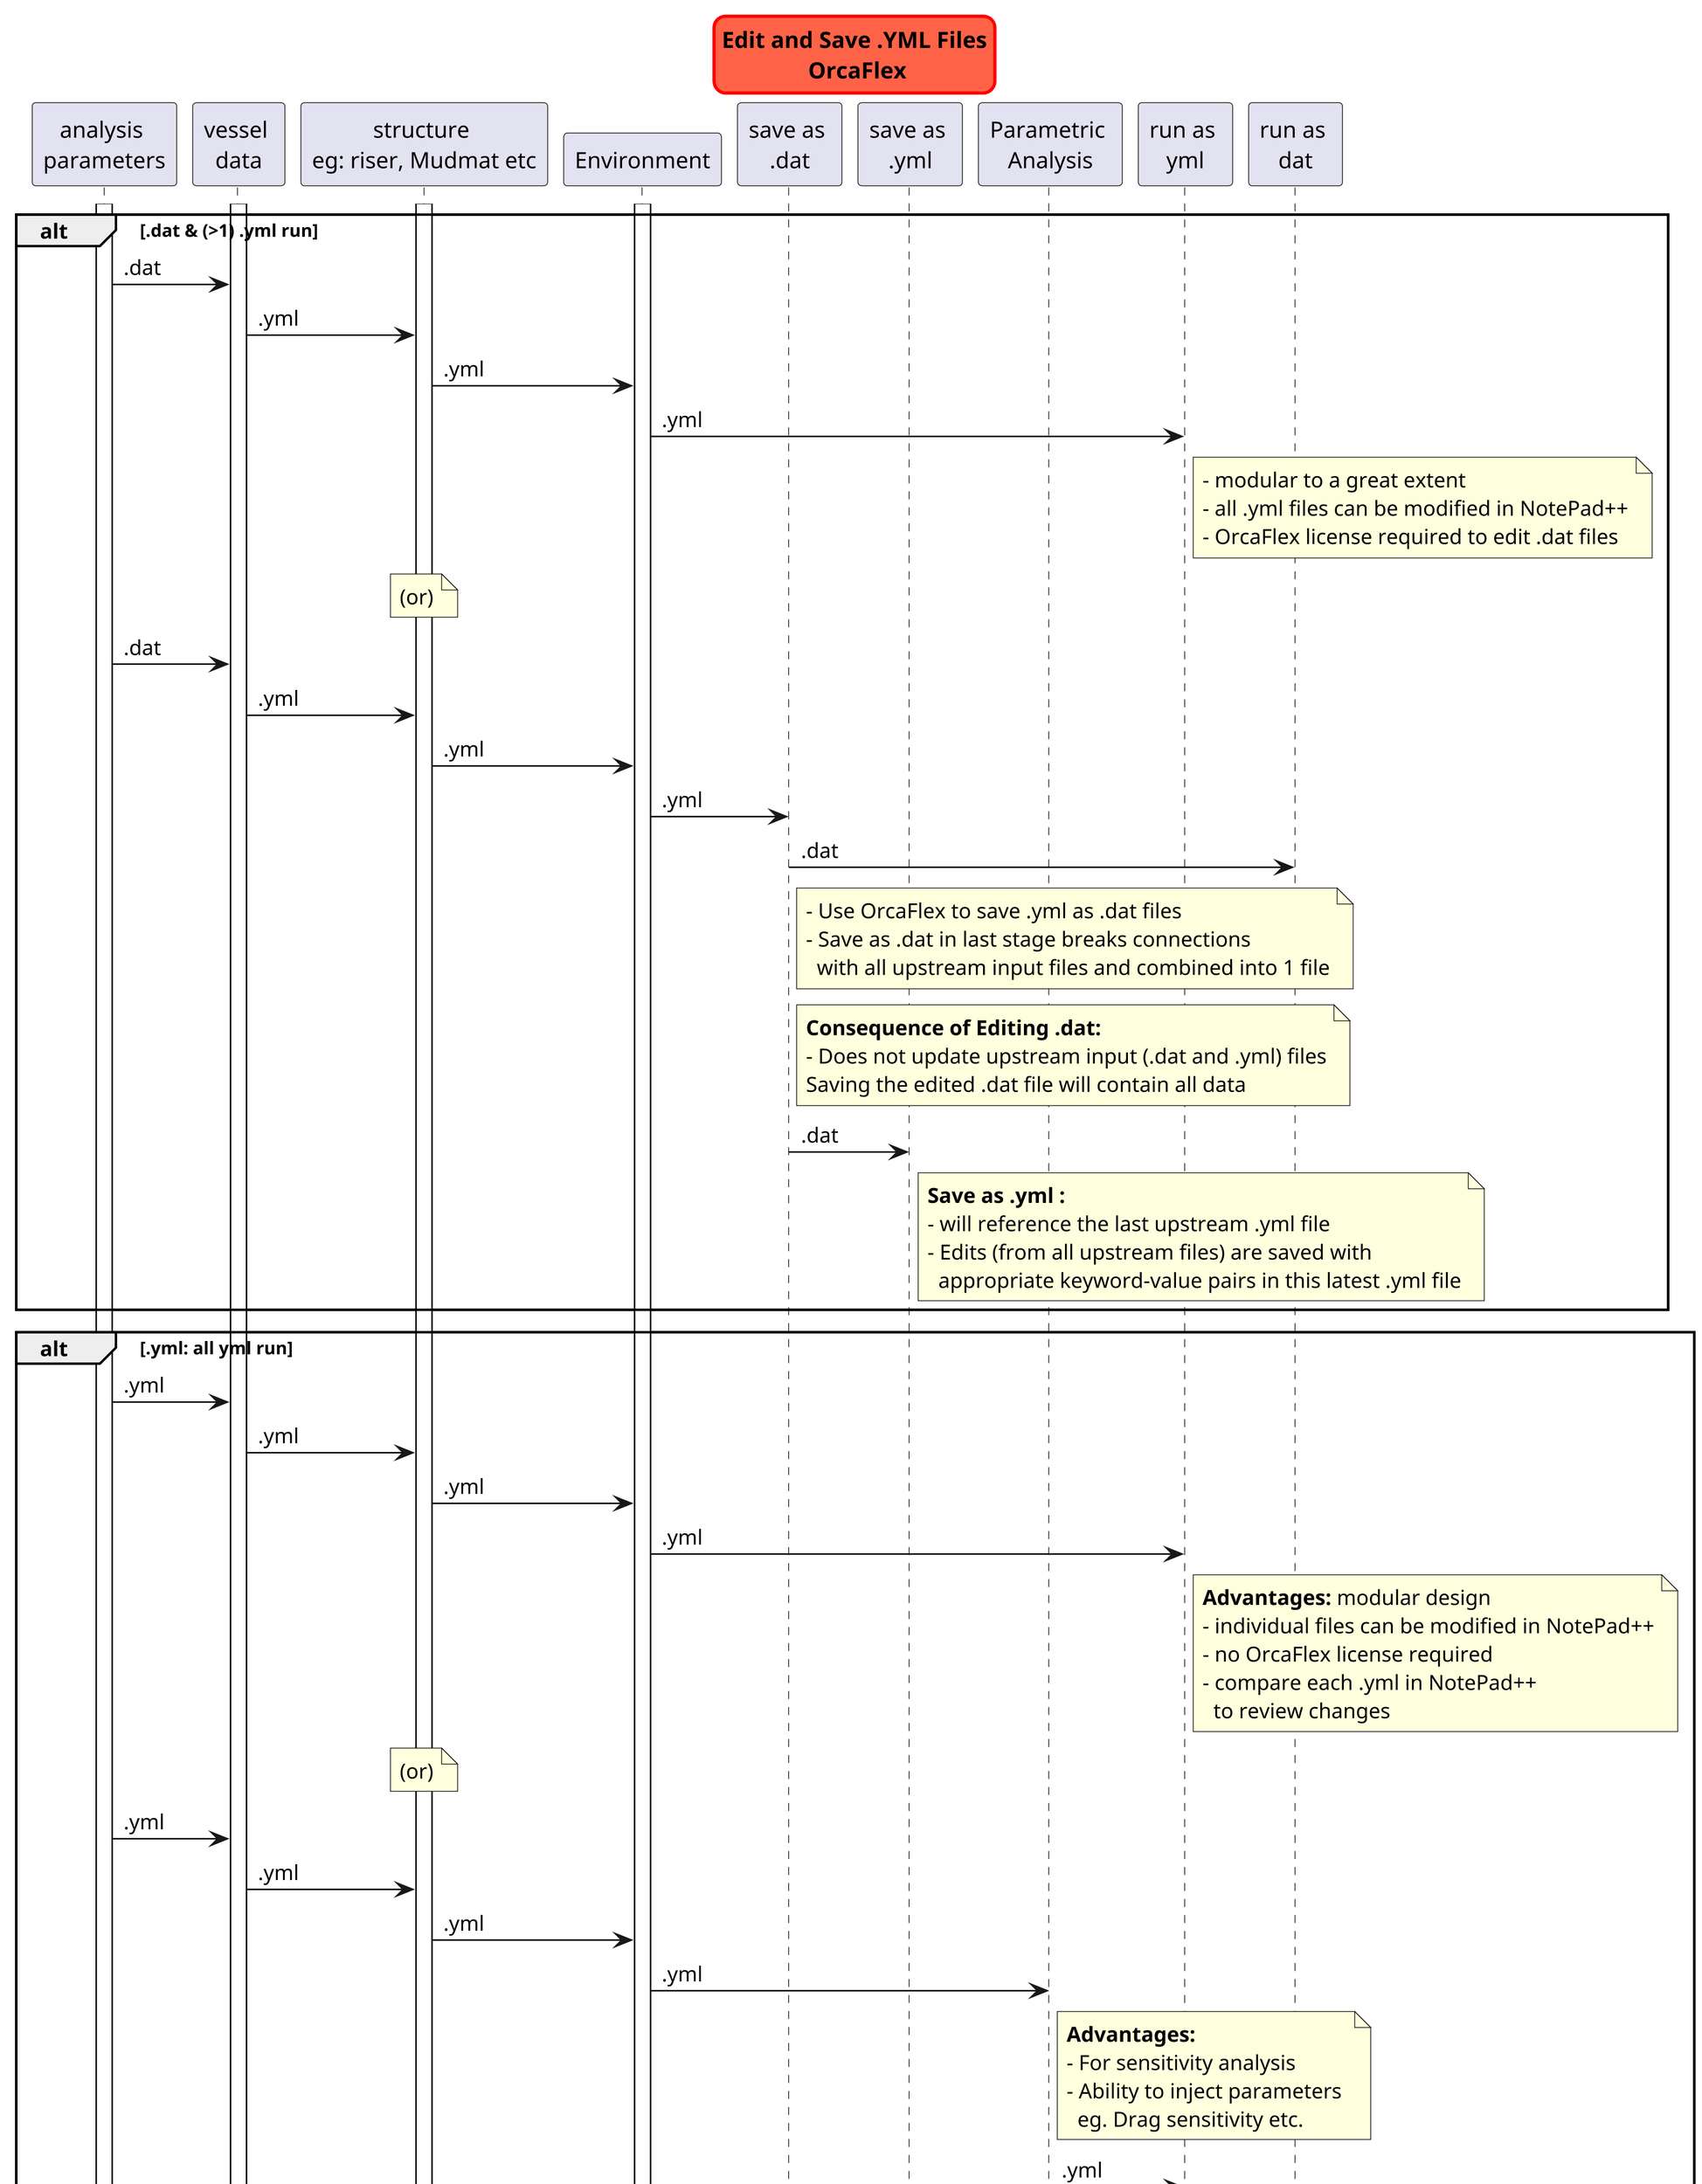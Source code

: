 @startuml yaml_edit_save_in_orcaflex
scale 3
skinparam titleBorderRoundCorner 15
skinparam titleBorderThickness 2
skinparam titleBorderColor red
skinparam titleBackgroundColor Tomato

title Edit and Save .YML Files\n OrcaFlex

    participant "analysis \nparameters" as analysis_params
    participant "vessel \ndata" as vessel_data
    participant "structure \neg: riser, Mudmat etc" as structure
    participant Environment
    participant "save as \n.dat" as save_dat
    participant "save as \n.yml" as save_yml
    participant "Parametric \nAnalysis" as parametric_analysis
    participant "run as \nyml" as run_yml
    participant "run as \ndat" as run_dat
    
    activate analysis_params
    activate vessel_data
    activate structure
    activate Environment

    alt .dat & (>1) .yml run
    
        analysis_params-> vessel_data:.dat
        vessel_data-> structure:.yml
        structure-> Environment:.yml
        Environment-> run_yml:.yml
        note right run_yml
        - modular to a great extent
        - all .yml files can be modified in NotePad++
        - OrcaFlex license required to edit .dat files
        end note

        note over structure: (or)
        analysis_params-> vessel_data:.dat
        vessel_data-> structure:.yml
        structure-> Environment:.yml
        Environment-> save_dat:.yml
        save_dat-> run_dat:.dat

        note right save_dat
            - Use OrcaFlex to save .yml as .dat files
            - Save as .dat in last stage breaks connections 
              with all upstream input files and combined into 1 file
        end note

        note right save_dat
        <b>Consequence of Editing .dat:</b>
        - Does not update upstream input (.dat and .yml) files
        Saving the edited .dat file will contain all data
        end note

        save_dat-> save_yml:.dat
        note right save_yml
        <b>Save as .yml :</b>
        - will reference the last upstream .yml file
        - Edits (from all upstream files) are saved with 
          appropriate keyword-value pairs in this latest .yml file
        end note


    end group


    alt .yml: all yml run
   
        analysis_params-> vessel_data:.yml
        vessel_data-> structure:.yml
        structure-> Environment:.yml
        Environment-> run_yml:.yml

        note right run_yml
            <b>Advantages:</b> modular design
            - individual files can be modified in NotePad++
            - no OrcaFlex license required
            - compare each .yml in NotePad++ 
              to review changes
        end note


        note over structure: (or)
        analysis_params-> vessel_data:.yml
        vessel_data-> structure:.yml
        structure-> Environment:.yml
        Environment-> parametric_analysis:.yml
        note right parametric_analysis
            <b>Advantages:</b>
            - For sensitivity analysis
            - Ability to inject parameters 
              eg. Drag sensitivity etc.
        end note

        parametric_analysis-> run_yml:.yml


    end group

footer
%date("yyyy.MM.dd' at 'HH:mm")
%filename()
end footer

@enduml